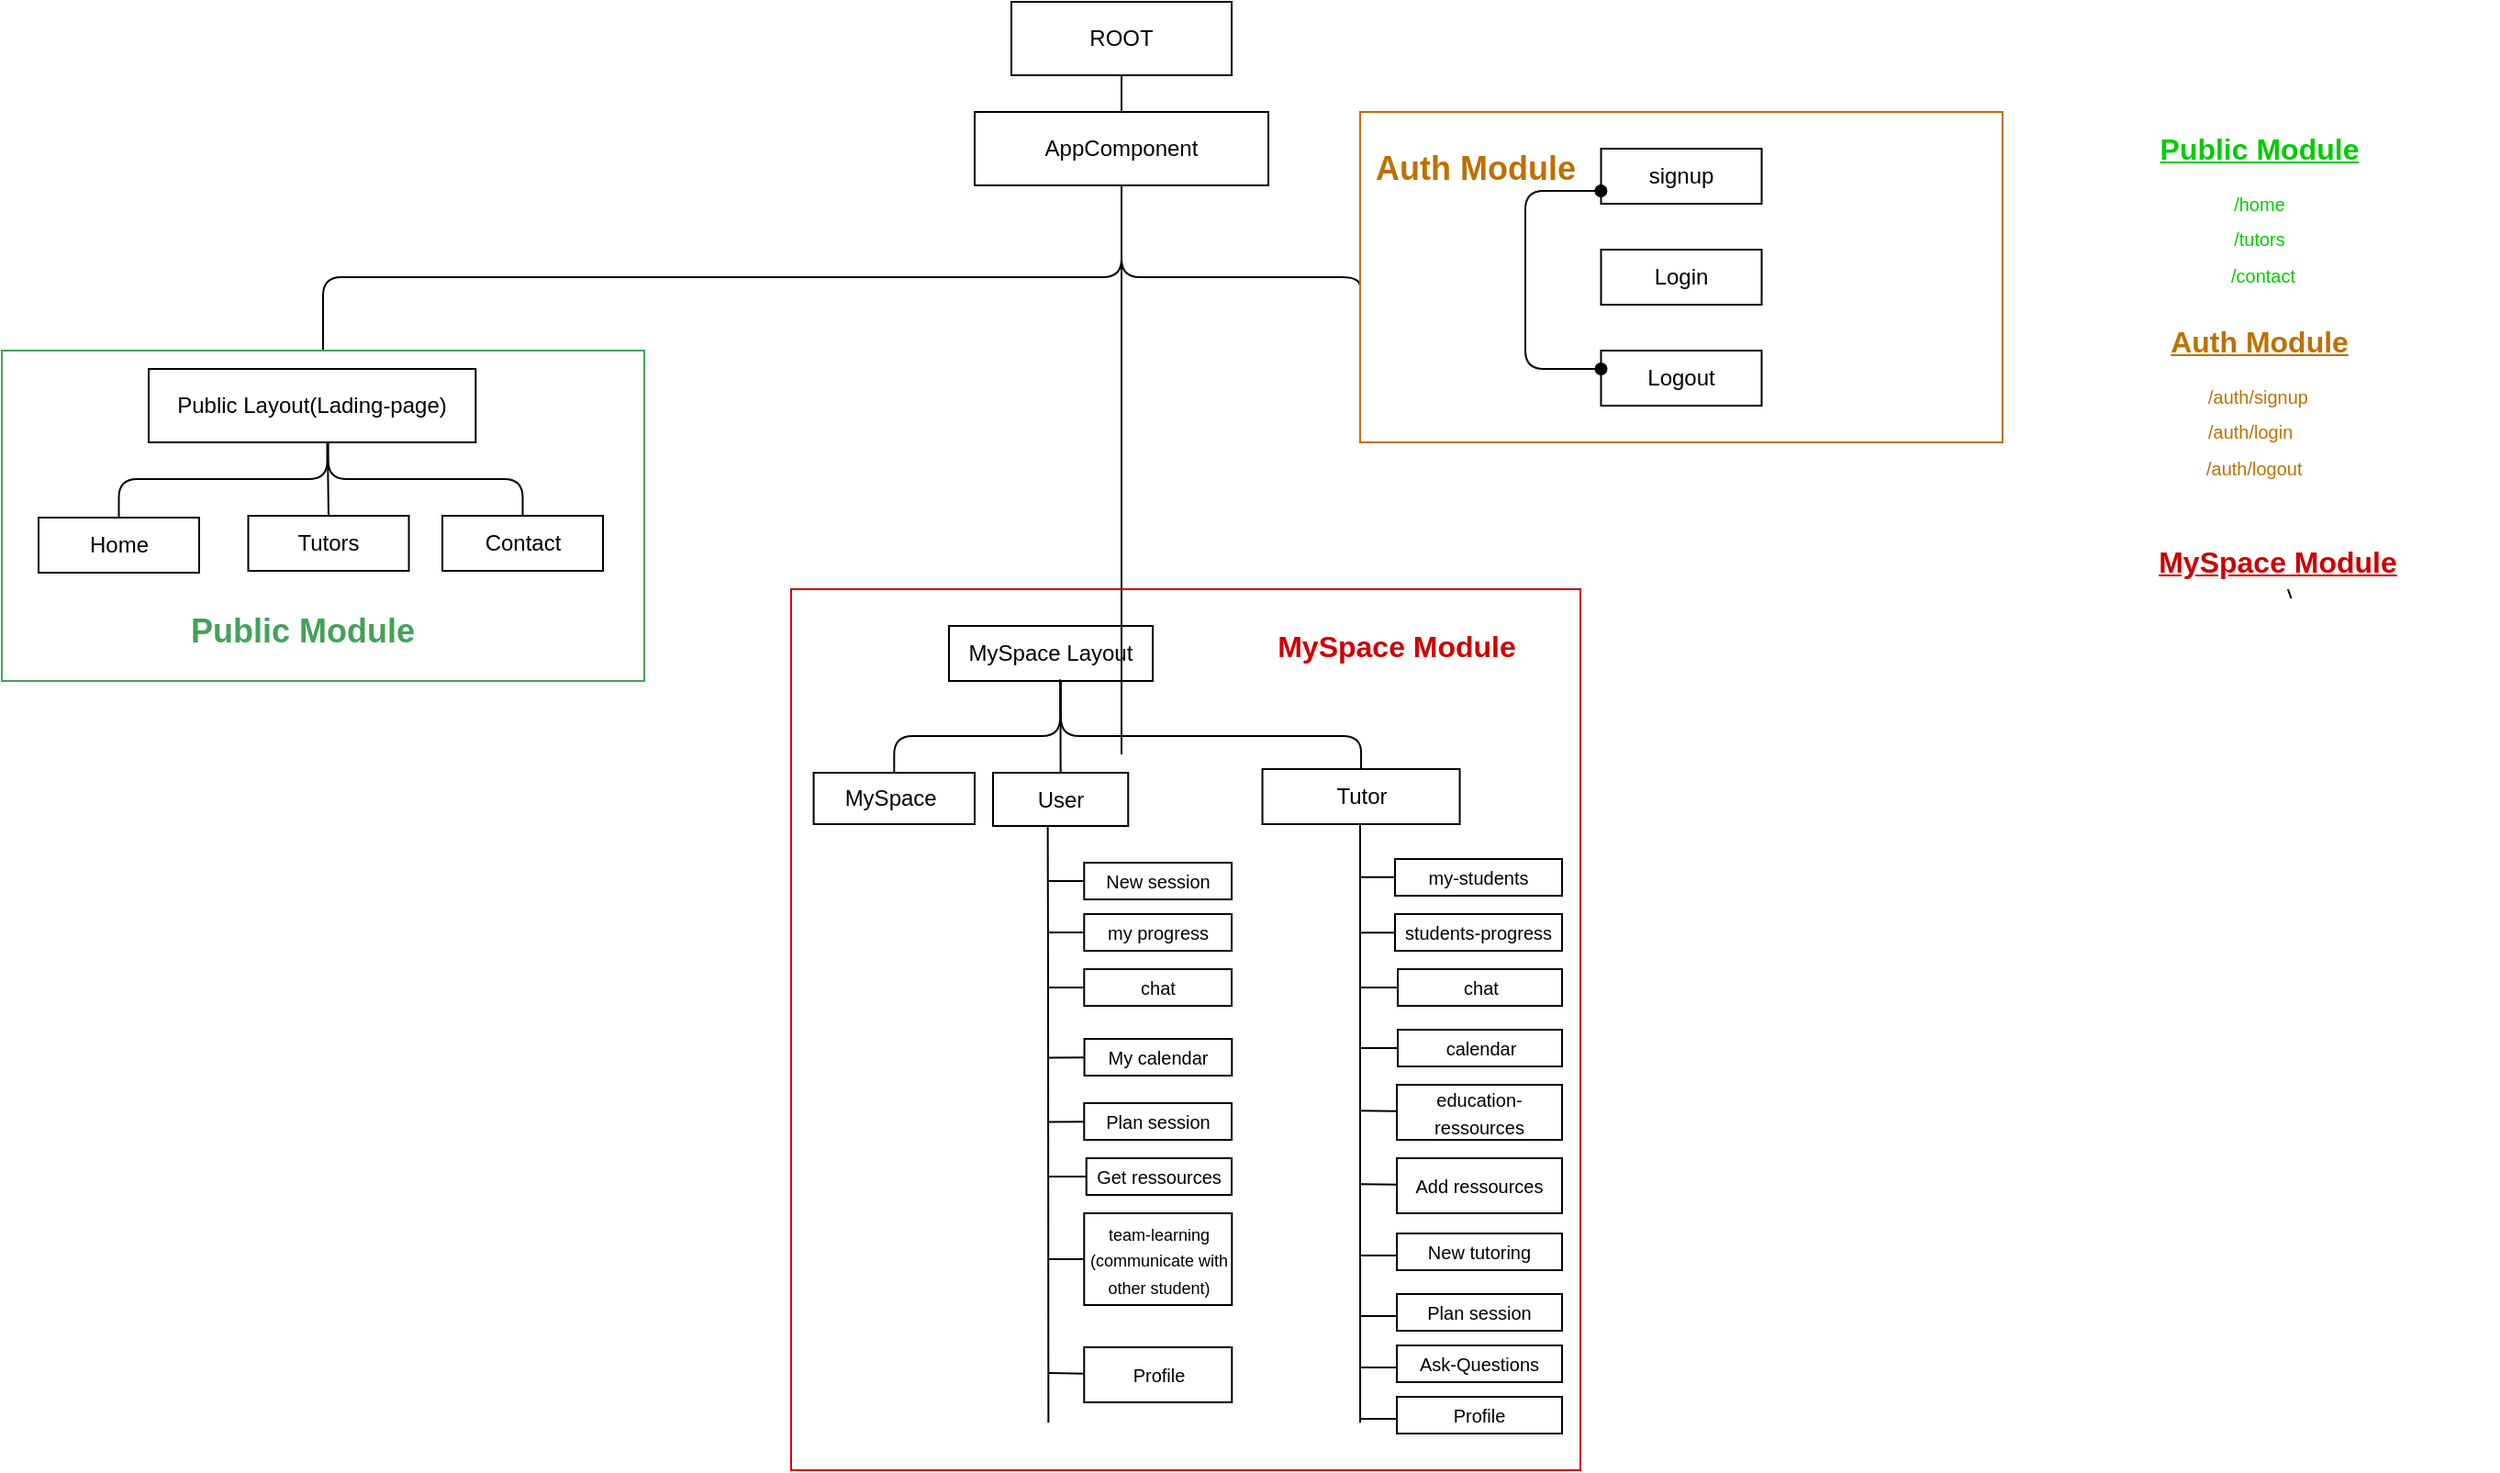 <mxfile>
    <diagram id="8NIkFlQ_yWduVD87CZPu" name="Page-1">
        <mxGraphModel dx="892" dy="612" grid="1" gridSize="10" guides="1" tooltips="1" connect="1" arrows="1" fold="1" page="0" pageScale="1" pageWidth="850" pageHeight="1100" math="0" shadow="0">
            <root>
                <mxCell id="0"/>
                <mxCell id="1" parent="0"/>
                <mxCell id="107" style="html=1;entryX=0.5;entryY=0;entryDx=0;entryDy=0;fontSize=18;fontColor=#00CC00;startArrow=none;startFill=0;endArrow=none;endFill=0;elbow=vertical;" edge="1" parent="1" source="56" target="57">
                    <mxGeometry relative="1" as="geometry"/>
                </mxCell>
                <mxCell id="56" value="ROOT" style="rounded=0;whiteSpace=wrap;html=1;fillColor=none;" vertex="1" parent="1">
                    <mxGeometry x="620" y="110" width="120" height="40" as="geometry"/>
                </mxCell>
                <mxCell id="58" style="edgeStyle=elbowEdgeStyle;elbow=vertical;html=1;endArrow=none;endFill=0;entryX=0;entryY=0.559;entryDx=0;entryDy=0;entryPerimeter=0;" edge="1" parent="1" source="57" target="89">
                    <mxGeometry relative="1" as="geometry">
                        <mxPoint x="1020" y="240" as="targetPoint"/>
                        <Array as="points">
                            <mxPoint x="680" y="260"/>
                            <mxPoint x="870" y="240"/>
                            <mxPoint x="600" y="240"/>
                        </Array>
                    </mxGeometry>
                </mxCell>
                <mxCell id="59" style="edgeStyle=elbowEdgeStyle;elbow=vertical;html=1;endArrow=none;endFill=0;exitX=0.5;exitY=1;exitDx=0;exitDy=0;" edge="1" parent="1" source="57" target="60">
                    <mxGeometry relative="1" as="geometry">
                        <mxPoint x="400" y="270" as="targetPoint"/>
                        <Array as="points">
                            <mxPoint x="460" y="260"/>
                            <mxPoint x="590" y="240"/>
                            <mxPoint x="600" y="240"/>
                            <mxPoint x="670" y="240"/>
                            <mxPoint x="620" y="230"/>
                        </Array>
                    </mxGeometry>
                </mxCell>
                <mxCell id="108" style="edgeStyle=none;html=1;fontSize=18;fontColor=#00CC00;startArrow=none;startFill=0;endArrow=none;endFill=0;elbow=vertical;" edge="1" parent="1" source="57">
                    <mxGeometry relative="1" as="geometry">
                        <mxPoint x="680" y="520" as="targetPoint"/>
                    </mxGeometry>
                </mxCell>
                <mxCell id="57" value="AppComponent" style="rounded=0;whiteSpace=wrap;html=1;fillColor=none;" vertex="1" parent="1">
                    <mxGeometry x="600" y="170" width="160" height="40" as="geometry"/>
                </mxCell>
                <mxCell id="60" value="&lt;b&gt;&lt;font color=&quot;#43a15a&quot; style=&quot;font-size: 18px;&quot;&gt;Public Module&lt;/font&gt;&lt;/b&gt;" style="rounded=0;whiteSpace=wrap;html=1;fillColor=none;container=1;movableLabel=1;strokeColor=#43a15a;" vertex="1" parent="1">
                    <mxGeometry x="70" y="300" width="350" height="180" as="geometry">
                        <mxPoint x="-11" y="63" as="offset"/>
                    </mxGeometry>
                </mxCell>
                <mxCell id="68" style="edgeStyle=elbowEdgeStyle;elbow=vertical;html=1;entryX=0.5;entryY=0;entryDx=0;entryDy=0;endArrow=none;endFill=0;exitX=0.546;exitY=1.019;exitDx=0;exitDy=0;exitPerimeter=0;" edge="1" parent="60" source="61" target="73">
                    <mxGeometry relative="1" as="geometry">
                        <mxPoint x="136.085" y="55.384" as="sourcePoint"/>
                        <mxPoint x="28.374" y="129.726" as="targetPoint"/>
                        <Array as="points">
                            <mxPoint x="140" y="70"/>
                        </Array>
                    </mxGeometry>
                </mxCell>
                <mxCell id="71" style="edgeStyle=elbowEdgeStyle;elbow=vertical;html=1;endArrow=none;endFill=0;entryX=0.5;entryY=0;entryDx=0;entryDy=0;exitX=0.549;exitY=0.989;exitDx=0;exitDy=0;exitPerimeter=0;" edge="1" parent="60" source="61" target="82">
                    <mxGeometry relative="1" as="geometry">
                        <mxPoint x="168" y="52.941" as="sourcePoint"/>
                        <Array as="points">
                            <mxPoint x="200" y="70"/>
                            <mxPoint x="245.946" y="83.077"/>
                            <mxPoint x="141.892" y="69.231"/>
                            <mxPoint x="170.27" y="96.923"/>
                            <mxPoint x="225.556" y="84"/>
                            <mxPoint x="241.111" y="72"/>
                        </Array>
                    </mxGeometry>
                </mxCell>
                <mxCell id="72" style="elbow=vertical;html=1;entryX=0.5;entryY=0;entryDx=0;entryDy=0;endArrow=none;endFill=0;exitX=0.547;exitY=1.017;exitDx=0;exitDy=0;exitPerimeter=0;" edge="1" parent="60" source="61" target="81">
                    <mxGeometry relative="1" as="geometry">
                        <mxPoint x="160.811" y="69.231" as="sourcePoint"/>
                    </mxGeometry>
                </mxCell>
                <mxCell id="61" value="Public Layout(Lading-page)" style="rounded=0;whiteSpace=wrap;html=1;fillColor=none;" vertex="1" parent="60">
                    <mxGeometry x="80" y="10" width="178.15" height="40" as="geometry"/>
                </mxCell>
                <mxCell id="73" value="Home" style="rounded=0;whiteSpace=wrap;html=1;fillColor=none;" vertex="1" parent="60">
                    <mxGeometry x="19.998" y="91.002" width="87.5" height="30.0" as="geometry"/>
                </mxCell>
                <mxCell id="81" value="Tutors" style="rounded=0;whiteSpace=wrap;html=1;fillColor=none;" vertex="1" parent="60">
                    <mxGeometry x="134.255" y="90.002" width="87.5" height="30.0" as="geometry"/>
                </mxCell>
                <mxCell id="82" value="Contact" style="rounded=0;whiteSpace=wrap;html=1;fillColor=none;" vertex="1" parent="60">
                    <mxGeometry x="240.001" y="90.002" width="87.5" height="30.0" as="geometry"/>
                </mxCell>
                <mxCell id="89" value="&lt;b&gt;&lt;font color=&quot;#bd7000&quot; style=&quot;font-size: 18px;&quot;&gt;Auth Module&lt;/font&gt;&lt;/b&gt;" style="rounded=0;whiteSpace=wrap;html=1;fillColor=none;container=1;movableLabel=1;fontColor=#000000;strokeColor=#BD7000;" vertex="1" parent="1">
                    <mxGeometry x="810" y="170" width="350" height="180" as="geometry">
                        <mxPoint x="-112" y="-59" as="offset"/>
                    </mxGeometry>
                </mxCell>
                <mxCell id="94" value="Login" style="rounded=0;whiteSpace=wrap;html=1;fillColor=none;" vertex="1" parent="89">
                    <mxGeometry x="131.248" y="75.002" width="87.5" height="30.0" as="geometry"/>
                </mxCell>
                <mxCell id="95" value="Logout" style="rounded=0;whiteSpace=wrap;html=1;fillColor=none;" vertex="1" parent="89">
                    <mxGeometry x="131.245" y="130.002" width="87.5" height="30.0" as="geometry"/>
                </mxCell>
                <mxCell id="100" style="edgeStyle=orthogonalEdgeStyle;html=1;entryX=0;entryY=0.75;entryDx=0;entryDy=0;fontSize=18;fontColor=#00CC00;startArrow=oval;startFill=1;endArrow=oval;endFill=1;elbow=vertical;" edge="1" parent="89" source="95" target="103">
                    <mxGeometry relative="1" as="geometry">
                        <Array as="points">
                            <mxPoint x="90" y="140"/>
                            <mxPoint x="90" y="43"/>
                            <mxPoint x="131" y="43"/>
                        </Array>
                    </mxGeometry>
                </mxCell>
                <mxCell id="103" value="signup" style="rounded=0;whiteSpace=wrap;html=1;fillColor=none;" vertex="1" parent="89">
                    <mxGeometry x="131.248" y="20.002" width="87.5" height="30.0" as="geometry"/>
                </mxCell>
                <mxCell id="237" value="&lt;b&gt;&lt;font color=&quot;#cc0000&quot; style=&quot;font-size: 16px;&quot;&gt;MySpace Module&lt;/font&gt;&lt;/b&gt;" style="rounded=0;whiteSpace=wrap;html=1;fillColor=none;container=1;movableLabel=1;strokeColor=#CC0000;recursiveResize=0;" vertex="1" parent="1">
                    <mxGeometry x="500" y="430" width="430" height="480" as="geometry">
                        <mxPoint x="115" y="-209" as="offset"/>
                    </mxGeometry>
                </mxCell>
                <mxCell id="238" style="edgeStyle=elbowEdgeStyle;elbow=vertical;html=1;entryX=0.5;entryY=0;entryDx=0;entryDy=0;endArrow=none;endFill=0;exitX=0.546;exitY=0.969;exitDx=0;exitDy=0;exitPerimeter=0;" edge="1" parent="237" source="241" target="242">
                    <mxGeometry relative="1" as="geometry">
                        <mxPoint x="167.191" y="110.768" as="sourcePoint"/>
                        <mxPoint x="34.86" y="259.453" as="targetPoint"/>
                        <Array as="points">
                            <mxPoint x="150" y="80"/>
                            <mxPoint x="147.429" y="80"/>
                            <mxPoint x="172" y="140"/>
                        </Array>
                    </mxGeometry>
                </mxCell>
                <mxCell id="239" style="edgeStyle=elbowEdgeStyle;elbow=vertical;html=1;endArrow=none;endFill=0;entryX=0.5;entryY=0;entryDx=0;entryDy=0;exitX=0.549;exitY=0.989;exitDx=0;exitDy=0;exitPerimeter=0;" edge="1" parent="237" source="241" target="244">
                    <mxGeometry relative="1" as="geometry">
                        <mxPoint x="206.4" y="105.882" as="sourcePoint"/>
                        <Array as="points">
                            <mxPoint x="258" y="80"/>
                            <mxPoint x="245.714" y="140"/>
                            <mxPoint x="302.162" y="166.154"/>
                            <mxPoint x="174.324" y="138.462"/>
                            <mxPoint x="209.189" y="193.846"/>
                            <mxPoint x="277.111" y="168"/>
                            <mxPoint x="296.222" y="144"/>
                        </Array>
                    </mxGeometry>
                </mxCell>
                <mxCell id="240" style="elbow=vertical;html=1;entryX=0.5;entryY=0;entryDx=0;entryDy=0;endArrow=none;endFill=0;exitX=0.547;exitY=1.017;exitDx=0;exitDy=0;exitPerimeter=0;" edge="1" parent="237" source="241" target="243">
                    <mxGeometry relative="1" as="geometry">
                        <mxPoint x="197.568" y="138.462" as="sourcePoint"/>
                    </mxGeometry>
                </mxCell>
                <mxCell id="241" value="MySpace Layout" style="rounded=0;whiteSpace=wrap;html=1;fillColor=none;" vertex="1" parent="237">
                    <mxGeometry x="86" y="20" width="111.02" height="30" as="geometry"/>
                </mxCell>
                <mxCell id="242" value="MySpace&amp;nbsp;" style="rounded=0;whiteSpace=wrap;html=1;fillColor=none;" vertex="1" parent="237">
                    <mxGeometry x="12.29" y="100" width="87.71" height="28" as="geometry"/>
                </mxCell>
                <mxCell id="243" value="User" style="rounded=0;whiteSpace=wrap;html=1;fillColor=none;" vertex="1" parent="237">
                    <mxGeometry x="110" y="100" width="73.63" height="29" as="geometry"/>
                </mxCell>
                <mxCell id="244" value="Tutor" style="rounded=0;whiteSpace=wrap;html=1;fillColor=none;" vertex="1" parent="237">
                    <mxGeometry x="256.773" y="98" width="107.5" height="30" as="geometry"/>
                </mxCell>
                <mxCell id="245" value="&lt;font style=&quot;font-size: 10px;&quot;&gt;New session&lt;/font&gt;" style="rounded=0;whiteSpace=wrap;html=1;fillColor=none;" vertex="1" parent="237">
                    <mxGeometry x="159.64" y="149" width="80.36" height="20" as="geometry"/>
                </mxCell>
                <mxCell id="246" value="&lt;font style=&quot;font-size: 10px;&quot;&gt;my progress&lt;/font&gt;" style="rounded=0;whiteSpace=wrap;html=1;fillColor=none;" vertex="1" parent="237">
                    <mxGeometry x="159.64" y="177" width="80.36" height="20" as="geometry"/>
                </mxCell>
                <mxCell id="307" style="edgeStyle=none;html=1;entryX=0.326;entryY=0.452;entryDx=0;entryDy=0;entryPerimeter=0;fontSize=10;fontColor=#FFFFFF;startArrow=none;startFill=0;endArrow=none;endFill=0;" edge="1" parent="237" source="247" target="237">
                    <mxGeometry relative="1" as="geometry"/>
                </mxCell>
                <mxCell id="247" value="&lt;font style=&quot;font-size: 10px;&quot;&gt;chat&lt;/font&gt;" style="rounded=0;whiteSpace=wrap;html=1;fillColor=none;" vertex="1" parent="237">
                    <mxGeometry x="159.65" y="207" width="80.35" height="20" as="geometry"/>
                </mxCell>
                <mxCell id="308" style="edgeStyle=none;html=1;entryX=0.326;entryY=0.515;entryDx=0;entryDy=0;entryPerimeter=0;fontSize=10;fontColor=#FFFFFF;startArrow=none;startFill=0;endArrow=none;endFill=0;" edge="1" parent="237" source="248">
                    <mxGeometry relative="1" as="geometry">
                        <mxPoint x="140.18" y="290.2" as="targetPoint"/>
                    </mxGeometry>
                </mxCell>
                <mxCell id="248" value="&lt;font style=&quot;font-size: 10px;&quot;&gt;Plan session&lt;/font&gt;" style="rounded=0;whiteSpace=wrap;html=1;fillColor=none;" vertex="1" parent="237">
                    <mxGeometry x="159.64" y="280" width="80.36" height="20" as="geometry"/>
                </mxCell>
                <mxCell id="249" value="&lt;font style=&quot;font-size: 10px;&quot;&gt;Get ressources&lt;/font&gt;" style="rounded=0;whiteSpace=wrap;html=1;fillColor=none;" vertex="1" parent="237">
                    <mxGeometry x="160.87" y="310" width="79.13" height="20" as="geometry"/>
                </mxCell>
                <mxCell id="250" style="edgeStyle=none;html=1;fontSize=9;fontColor=#CC0000;startArrow=none;startFill=0;endArrow=none;endFill=0;exitX=0.405;exitY=0.995;exitDx=0;exitDy=0;exitPerimeter=0;entryX=0.326;entryY=0.946;entryDx=0;entryDy=0;entryPerimeter=0;" edge="1" parent="237" source="243" target="237">
                    <mxGeometry relative="1" as="geometry">
                        <mxPoint x="147" y="346" as="targetPoint"/>
                        <mxPoint x="147" y="130" as="sourcePoint"/>
                        <Array as="points">
                            <mxPoint x="140" y="210"/>
                        </Array>
                    </mxGeometry>
                </mxCell>
                <mxCell id="251" value="&lt;font style=&quot;font-size: 9px;&quot;&gt;team-learning&lt;br&gt;(communicate with other student)&lt;/font&gt;" style="rounded=0;whiteSpace=wrap;html=1;fillColor=none;align=center;" vertex="1" parent="237">
                    <mxGeometry x="159.64" y="340" width="80.5" height="50" as="geometry"/>
                </mxCell>
                <mxCell id="252" style="edgeStyle=none;html=1;fontSize=9;fontColor=#CC0000;startArrow=none;startFill=0;endArrow=none;endFill=0;exitX=0.495;exitY=0.99;exitDx=0;exitDy=0;exitPerimeter=0;entryX=0.721;entryY=0.946;entryDx=0;entryDy=0;entryPerimeter=0;" edge="1" parent="237" source="244" target="237">
                    <mxGeometry relative="1" as="geometry">
                        <mxPoint x="287.574" y="128" as="sourcePoint"/>
                        <mxPoint x="310" y="310" as="targetPoint"/>
                    </mxGeometry>
                </mxCell>
                <mxCell id="253" value="&lt;font style=&quot;font-size: 10px;&quot;&gt;New tutoring&lt;/font&gt;" style="rounded=0;whiteSpace=wrap;html=1;fillColor=none;" vertex="1" parent="237">
                    <mxGeometry x="330" y="351" width="90" height="20" as="geometry"/>
                </mxCell>
                <mxCell id="254" style="edgeStyle=none;html=1;fontSize=9;fontColor=#CC0000;startArrow=none;startFill=0;endArrow=none;endFill=0;entryX=0.721;entryY=0.838;entryDx=0;entryDy=0;entryPerimeter=0;exitX=-0.001;exitY=0.603;exitDx=0;exitDy=0;exitPerimeter=0;" edge="1" parent="237" source="253">
                    <mxGeometry relative="1" as="geometry">
                        <mxPoint x="310.03" y="363.06" as="targetPoint"/>
                    </mxGeometry>
                </mxCell>
                <mxCell id="255" value="&lt;font style=&quot;font-size: 10px;&quot;&gt;education-ressources&lt;/font&gt;" style="rounded=0;whiteSpace=wrap;html=1;fillColor=none;" vertex="1" parent="237">
                    <mxGeometry x="330" y="270" width="90" height="30" as="geometry"/>
                </mxCell>
                <mxCell id="256" style="edgeStyle=none;html=1;entryX=0.721;entryY=0.73;entryDx=0;entryDy=0;entryPerimeter=0;fontSize=9;fontColor=#CC0000;startArrow=none;startFill=0;endArrow=none;endFill=0;" edge="1" parent="237">
                    <mxGeometry relative="1" as="geometry">
                        <mxPoint x="330" y="284.398" as="sourcePoint"/>
                        <mxPoint x="310.03" y="284.1" as="targetPoint"/>
                    </mxGeometry>
                </mxCell>
                <mxCell id="257" value="&lt;font style=&quot;font-size: 10px;&quot;&gt;Plan session&lt;/font&gt;" style="rounded=0;whiteSpace=wrap;html=1;fillColor=none;" vertex="1" parent="237">
                    <mxGeometry x="330" y="384" width="90" height="20" as="geometry"/>
                </mxCell>
                <mxCell id="258" style="edgeStyle=none;html=1;fontSize=9;fontColor=#CC0000;startArrow=none;startFill=0;endArrow=none;endFill=0;entryX=0.721;entryY=0.838;entryDx=0;entryDy=0;entryPerimeter=0;exitX=-0.001;exitY=0.603;exitDx=0;exitDy=0;exitPerimeter=0;" edge="1" parent="237" source="257">
                    <mxGeometry relative="1" as="geometry">
                        <mxPoint x="310.03" y="396.06" as="targetPoint"/>
                    </mxGeometry>
                </mxCell>
                <mxCell id="259" value="&lt;font style=&quot;font-size: 10px;&quot;&gt;Ask-Questions&lt;/font&gt;" style="rounded=0;whiteSpace=wrap;html=1;fillColor=none;" vertex="1" parent="237">
                    <mxGeometry x="330" y="412" width="90" height="20" as="geometry"/>
                </mxCell>
                <mxCell id="260" style="edgeStyle=none;html=1;fontSize=9;fontColor=#CC0000;startArrow=none;startFill=0;endArrow=none;endFill=0;entryX=0.721;entryY=0.838;entryDx=0;entryDy=0;entryPerimeter=0;exitX=-0.001;exitY=0.603;exitDx=0;exitDy=0;exitPerimeter=0;" edge="1" parent="237" source="259">
                    <mxGeometry relative="1" as="geometry">
                        <mxPoint x="310.03" y="424.06" as="targetPoint"/>
                    </mxGeometry>
                </mxCell>
                <mxCell id="261" value="&lt;font style=&quot;font-size: 10px;&quot;&gt;Add ressources&lt;/font&gt;" style="rounded=0;whiteSpace=wrap;html=1;fillColor=none;" vertex="1" parent="237">
                    <mxGeometry x="330" y="310" width="90" height="30" as="geometry"/>
                </mxCell>
                <mxCell id="262" style="edgeStyle=none;html=1;entryX=0.721;entryY=0.73;entryDx=0;entryDy=0;entryPerimeter=0;fontSize=9;fontColor=#CC0000;startArrow=none;startFill=0;endArrow=none;endFill=0;" edge="1" parent="237">
                    <mxGeometry relative="1" as="geometry">
                        <mxPoint x="330" y="324.398" as="sourcePoint"/>
                        <mxPoint x="310.03" y="324.1" as="targetPoint"/>
                    </mxGeometry>
                </mxCell>
                <mxCell id="263" value="&lt;font size=&quot;1&quot;&gt;Profile&lt;/font&gt;" style="rounded=0;whiteSpace=wrap;html=1;fillColor=none;align=center;" vertex="1" parent="237">
                    <mxGeometry x="159.64" y="413" width="80.5" height="30" as="geometry"/>
                </mxCell>
                <mxCell id="264" style="edgeStyle=none;html=1;fontSize=9;fontColor=#CC0000;startArrow=none;startFill=0;endArrow=none;endFill=0;" edge="1" parent="237" source="263">
                    <mxGeometry relative="1" as="geometry">
                        <mxPoint x="140" y="427" as="targetPoint"/>
                    </mxGeometry>
                </mxCell>
                <mxCell id="265" value="&lt;font style=&quot;font-size: 10px;&quot;&gt;Profile&lt;/font&gt;" style="rounded=0;whiteSpace=wrap;html=1;fillColor=none;" vertex="1" parent="237">
                    <mxGeometry x="330" y="440" width="90" height="20" as="geometry"/>
                </mxCell>
                <mxCell id="266" style="edgeStyle=none;html=1;fontSize=9;fontColor=#CC0000;startArrow=none;startFill=0;endArrow=none;endFill=0;entryX=0.721;entryY=0.838;entryDx=0;entryDy=0;entryPerimeter=0;exitX=-0.001;exitY=0.603;exitDx=0;exitDy=0;exitPerimeter=0;" edge="1" parent="237" source="265">
                    <mxGeometry relative="1" as="geometry">
                        <mxPoint x="310.03" y="452.06" as="targetPoint"/>
                    </mxGeometry>
                </mxCell>
                <mxCell id="267" style="edgeStyle=none;html=1;entryX=0.721;entryY=0.486;entryDx=0;entryDy=0;entryPerimeter=0;fontSize=9;fontColor=#CC0000;startArrow=none;startFill=0;endArrow=none;endFill=0;" edge="1" parent="237" source="268">
                    <mxGeometry relative="1" as="geometry">
                        <mxPoint x="310.03" y="156.82" as="targetPoint"/>
                    </mxGeometry>
                </mxCell>
                <mxCell id="268" value="&lt;font style=&quot;font-size: 10px;&quot;&gt;my-students&lt;/font&gt;" style="rounded=0;whiteSpace=wrap;html=1;fillColor=none;" vertex="1" parent="237">
                    <mxGeometry x="329" y="147" width="91" height="20" as="geometry"/>
                </mxCell>
                <mxCell id="269" style="edgeStyle=none;html=1;entryX=0.721;entryY=0.568;entryDx=0;entryDy=0;entryPerimeter=0;fontSize=9;fontColor=#CC0000;startArrow=none;startFill=0;endArrow=none;endFill=0;" edge="1" parent="237" source="270">
                    <mxGeometry relative="1" as="geometry">
                        <mxPoint x="310.03" y="187.16" as="targetPoint"/>
                    </mxGeometry>
                </mxCell>
                <mxCell id="270" value="&lt;span style=&quot;font-size: 10px;&quot;&gt;students-progress&lt;/span&gt;" style="rounded=0;whiteSpace=wrap;html=1;fillColor=none;" vertex="1" parent="237">
                    <mxGeometry x="329" y="177" width="91" height="20" as="geometry"/>
                </mxCell>
                <mxCell id="271" style="edgeStyle=none;html=1;exitX=0;exitY=0.5;exitDx=0;exitDy=0;fontSize=9;fontColor=#CC0000;startArrow=none;startFill=0;endArrow=none;endFill=0;" edge="1" parent="237" source="272">
                    <mxGeometry relative="1" as="geometry">
                        <mxPoint x="310" y="217" as="targetPoint"/>
                    </mxGeometry>
                </mxCell>
                <mxCell id="272" value="&lt;font style=&quot;font-size: 10px;&quot;&gt;chat&lt;/font&gt;" style="rounded=0;whiteSpace=wrap;html=1;fillColor=none;" vertex="1" parent="237">
                    <mxGeometry x="330.5" y="207" width="89.5" height="20" as="geometry"/>
                </mxCell>
                <mxCell id="311" value="&lt;font style=&quot;font-size: 10px;&quot;&gt;My calendar&lt;/font&gt;" style="rounded=0;whiteSpace=wrap;html=1;fillColor=none;" vertex="1" parent="237">
                    <mxGeometry x="159.78" y="245" width="80.36" height="20" as="geometry"/>
                </mxCell>
                <mxCell id="312" style="edgeStyle=none;html=1;entryX=0.326;entryY=0.515;entryDx=0;entryDy=0;entryPerimeter=0;fontSize=10;fontColor=#FFFFFF;startArrow=none;startFill=0;endArrow=none;endFill=0;" edge="1" source="311" parent="237">
                    <mxGeometry relative="1" as="geometry">
                        <mxPoint x="140.32" y="255.2" as="targetPoint"/>
                    </mxGeometry>
                </mxCell>
                <mxCell id="313" value="&lt;font style=&quot;font-size: 10px;&quot;&gt;calendar&lt;/font&gt;" style="rounded=0;whiteSpace=wrap;html=1;fillColor=none;" vertex="1" parent="237">
                    <mxGeometry x="330.5" y="240" width="89.5" height="20" as="geometry"/>
                </mxCell>
                <mxCell id="314" style="edgeStyle=none;html=1;exitX=0;exitY=0.5;exitDx=0;exitDy=0;fontSize=9;fontColor=#CC0000;startArrow=none;startFill=0;endArrow=none;endFill=0;" edge="1" source="313" parent="237">
                    <mxGeometry relative="1" as="geometry">
                        <mxPoint x="310.0" y="250" as="targetPoint"/>
                    </mxGeometry>
                </mxCell>
                <mxCell id="273" value="&lt;font style=&quot;font-size: 16px;&quot; color=&quot;#00cc00&quot;&gt;&lt;u&gt;&lt;b&gt;Public Module&lt;/b&gt;&lt;/u&gt;&lt;/font&gt;" style="text;strokeColor=none;align=center;fillColor=none;html=1;verticalAlign=middle;whiteSpace=wrap;rounded=0;fontSize=9;fontColor=#CC0000;" vertex="1" parent="1">
                    <mxGeometry x="1240" y="175" width="120" height="30" as="geometry"/>
                </mxCell>
                <mxCell id="274" value="&lt;font style=&quot;font-size: 10px;&quot;&gt;/home&lt;/font&gt;" style="text;strokeColor=none;align=center;fillColor=none;html=1;verticalAlign=middle;whiteSpace=wrap;rounded=0;fontSize=16;fontColor=#00CC00;" vertex="1" parent="1">
                    <mxGeometry x="1270" y="210" width="60" height="15" as="geometry"/>
                </mxCell>
                <mxCell id="276" value="&lt;font style=&quot;font-size: 10px;&quot;&gt;/tutors&lt;/font&gt;" style="text;strokeColor=none;align=center;fillColor=none;html=1;verticalAlign=middle;whiteSpace=wrap;rounded=0;fontSize=16;fontColor=#00CC00;" vertex="1" parent="1">
                    <mxGeometry x="1270" y="229" width="60" height="15" as="geometry"/>
                </mxCell>
                <mxCell id="277" value="&lt;font style=&quot;font-size: 10px;&quot;&gt;/contact&lt;/font&gt;" style="text;strokeColor=none;align=center;fillColor=none;html=1;verticalAlign=middle;whiteSpace=wrap;rounded=0;fontSize=16;fontColor=#00CC00;" vertex="1" parent="1">
                    <mxGeometry x="1272" y="248" width="60" height="18" as="geometry"/>
                </mxCell>
                <mxCell id="280" value="&lt;font style=&quot;font-size: 16px;&quot;&gt;&lt;u&gt;&lt;b&gt;Auth Module&lt;/b&gt;&lt;/u&gt;&lt;/font&gt;" style="text;strokeColor=none;align=center;fillColor=none;html=1;verticalAlign=middle;whiteSpace=wrap;rounded=0;fontSize=9;fontColor=#BD7000;" vertex="1" parent="1">
                    <mxGeometry x="1240" y="280" width="120" height="30" as="geometry"/>
                </mxCell>
                <mxCell id="281" value="&lt;font style=&quot;font-size: 10px;&quot;&gt;/auth/signup&lt;/font&gt;" style="text;strokeColor=none;align=left;fillColor=none;html=1;verticalAlign=middle;whiteSpace=wrap;rounded=0;fontSize=16;fontColor=#BD7000;" vertex="1" parent="1">
                    <mxGeometry x="1270" y="315" width="60" height="15" as="geometry"/>
                </mxCell>
                <mxCell id="282" value="&lt;font style=&quot;font-size: 10px;&quot;&gt;/auth/login&lt;/font&gt;" style="text;strokeColor=none;align=left;fillColor=none;html=1;verticalAlign=middle;whiteSpace=wrap;rounded=0;fontSize=16;fontColor=#BD7000;" vertex="1" parent="1">
                    <mxGeometry x="1270" y="334" width="60" height="16" as="geometry"/>
                </mxCell>
                <mxCell id="283" value="&lt;font style=&quot;font-size: 10px;&quot;&gt;/auth/logout&lt;/font&gt;" style="text;strokeColor=none;align=left;fillColor=none;html=1;verticalAlign=middle;whiteSpace=wrap;rounded=0;fontSize=16;fontColor=#BD7000;" vertex="1" parent="1">
                    <mxGeometry x="1269" y="353" width="60" height="18" as="geometry"/>
                </mxCell>
                <mxCell id="284" value="&lt;font style=&quot;font-size: 16px;&quot;&gt;&lt;u&gt;&lt;b&gt;MySpace Module&lt;/b&gt;&lt;/u&gt;&lt;/font&gt;" style="text;strokeColor=none;align=center;fillColor=none;html=1;verticalAlign=middle;whiteSpace=wrap;rounded=0;fontSize=9;fontColor=#CC0000;" vertex="1" parent="1">
                    <mxGeometry x="1240" y="400" width="140" height="30" as="geometry"/>
                </mxCell>
                <mxCell id="288" value="" style="edgeStyle=none;html=1;fontSize=10;fontColor=#CC0000;startArrow=none;startFill=0;endArrow=none;endFill=0;" edge="1" parent="1" source="285" target="284">
                    <mxGeometry relative="1" as="geometry"/>
                </mxCell>
                <mxCell id="285" value="&lt;font style=&quot;font-size: 10px;&quot;&gt;/myspace/dashboard&lt;/font&gt;" style="text;strokeColor=none;align=left;fillColor=none;html=1;verticalAlign=middle;whiteSpace=wrap;rounded=0;fontSize=10;fontColor=#FFFFFF;" vertex="1" parent="1">
                    <mxGeometry x="1270" y="435" width="100" height="15" as="geometry"/>
                </mxCell>
                <mxCell id="286" value="&lt;font style=&quot;font-size: 10px;&quot;&gt;/mysapace/user&lt;/font&gt;" style="text;strokeColor=none;align=left;fillColor=none;html=1;verticalAlign=middle;whiteSpace=wrap;rounded=0;fontSize=10;fontColor=#FFFFFF;" vertex="1" parent="1">
                    <mxGeometry x="1270" y="454" width="80" height="16" as="geometry"/>
                </mxCell>
                <mxCell id="287" value="&lt;span style=&quot;font-size: 10px;&quot;&gt;/myspace/tutor&lt;/span&gt;" style="text;strokeColor=none;align=left;fillColor=none;html=1;verticalAlign=middle;whiteSpace=wrap;rounded=0;fontSize=16;fontColor=#FFFFFF;" vertex="1" parent="1">
                    <mxGeometry x="1271" y="610" width="60" height="18" as="geometry"/>
                </mxCell>
                <mxCell id="289" value="&lt;font style=&quot;font-size: 11px;&quot;&gt;/new-session&lt;/font&gt;" style="text;strokeColor=none;align=left;fillColor=none;html=1;verticalAlign=middle;whiteSpace=wrap;rounded=0;fontSize=11;fontColor=#FFFFFF;" vertex="1" parent="1">
                    <mxGeometry x="1340" y="480" width="70" height="10" as="geometry"/>
                </mxCell>
                <mxCell id="290" value="&lt;span style=&quot;font-size: 10px;&quot;&gt;/my-progress&lt;/span&gt;" style="text;strokeColor=none;align=left;fillColor=none;html=1;verticalAlign=middle;whiteSpace=wrap;rounded=0;fontSize=10;fontColor=#FFFFFF;" vertex="1" parent="1">
                    <mxGeometry x="1340" y="496" width="70" height="12" as="geometry"/>
                </mxCell>
                <mxCell id="291" value="&lt;span style=&quot;font-size: 10px;&quot;&gt;/chat&lt;/span&gt;" style="text;strokeColor=none;align=left;fillColor=none;html=1;verticalAlign=middle;whiteSpace=wrap;rounded=0;fontSize=10;fontColor=#FFFFFF;" vertex="1" parent="1">
                    <mxGeometry x="1340" y="513" width="70" height="10" as="geometry"/>
                </mxCell>
                <mxCell id="292" value="&lt;span style=&quot;font-size: 10px;&quot;&gt;/plan-session&lt;/span&gt;" style="text;strokeColor=none;align=left;fillColor=none;html=1;verticalAlign=middle;whiteSpace=wrap;rounded=0;fontSize=10;fontColor=#FFFFFF;" vertex="1" parent="1">
                    <mxGeometry x="1340" y="550" width="70" height="10" as="geometry"/>
                </mxCell>
                <mxCell id="293" value="&lt;span style=&quot;font-size: 10px;&quot;&gt;/ressources&lt;/span&gt;" style="text;strokeColor=none;align=left;fillColor=none;html=1;verticalAlign=middle;whiteSpace=wrap;rounded=0;fontSize=10;fontColor=#FFFFFF;" vertex="1" parent="1">
                    <mxGeometry x="1340" y="567" width="70" height="10" as="geometry"/>
                </mxCell>
                <mxCell id="294" value="&lt;span style=&quot;font-size: 10px;&quot;&gt;/team-learning&lt;/span&gt;" style="text;strokeColor=none;align=left;fillColor=none;html=1;verticalAlign=middle;whiteSpace=wrap;rounded=0;fontSize=10;fontColor=#FFFFFF;" vertex="1" parent="1">
                    <mxGeometry x="1340" y="585" width="70" height="10" as="geometry"/>
                </mxCell>
                <mxCell id="295" value="&lt;span style=&quot;font-size: 10px;&quot;&gt;/profile&lt;/span&gt;" style="text;strokeColor=none;align=left;fillColor=none;html=1;verticalAlign=middle;whiteSpace=wrap;rounded=0;fontSize=10;fontColor=#FFFFFF;" vertex="1" parent="1">
                    <mxGeometry x="1340" y="601" width="70" height="10" as="geometry"/>
                </mxCell>
                <mxCell id="296" value="&lt;font style=&quot;font-size: 11px;&quot;&gt;/students&lt;/font&gt;" style="text;strokeColor=none;align=left;fillColor=none;html=1;verticalAlign=middle;whiteSpace=wrap;rounded=0;fontSize=11;fontColor=#FFFFFF;" vertex="1" parent="1">
                    <mxGeometry x="1340" y="628" width="90" height="10" as="geometry"/>
                </mxCell>
                <mxCell id="297" value="&lt;span style=&quot;font-size: 10px;&quot;&gt;/chat&lt;/span&gt;" style="text;strokeColor=none;align=left;fillColor=none;html=1;verticalAlign=middle;whiteSpace=wrap;rounded=0;fontSize=10;fontColor=#FFFFFF;" vertex="1" parent="1">
                    <mxGeometry x="1340" y="660" width="70" height="12" as="geometry"/>
                </mxCell>
                <mxCell id="298" value="&lt;span style=&quot;font-size: 10px;&quot;&gt;/tutor-ressources&lt;/span&gt;" style="text;strokeColor=none;align=left;fillColor=none;html=1;verticalAlign=middle;whiteSpace=wrap;rounded=0;fontSize=10;fontColor=#FFFFFF;" vertex="1" parent="1">
                    <mxGeometry x="1340" y="700" width="80" height="10" as="geometry"/>
                </mxCell>
                <mxCell id="299" value="&lt;span style=&quot;font-size: 10px;&quot;&gt;/new-tutoring&lt;/span&gt;" style="text;strokeColor=none;align=left;fillColor=none;html=1;verticalAlign=middle;whiteSpace=wrap;rounded=0;fontSize=10;fontColor=#FFFFFF;" vertex="1" parent="1">
                    <mxGeometry x="1340" y="739" width="70" height="10" as="geometry"/>
                </mxCell>
                <mxCell id="300" value="&lt;span style=&quot;font-size: 10px;&quot;&gt;/plan-session&lt;/span&gt;" style="text;strokeColor=none;align=left;fillColor=none;html=1;verticalAlign=middle;whiteSpace=wrap;rounded=0;fontSize=10;fontColor=#FFFFFF;" vertex="1" parent="1">
                    <mxGeometry x="1340" y="756" width="70" height="10" as="geometry"/>
                </mxCell>
                <mxCell id="301" value="&lt;span style=&quot;font-size: 10px;&quot;&gt;/ask-question&lt;/span&gt;" style="text;strokeColor=none;align=left;fillColor=none;html=1;verticalAlign=middle;whiteSpace=wrap;rounded=0;fontSize=10;fontColor=#FFFFFF;" vertex="1" parent="1">
                    <mxGeometry x="1340" y="774" width="70" height="10" as="geometry"/>
                </mxCell>
                <mxCell id="302" value="&lt;span style=&quot;font-size: 10px;&quot;&gt;/profile&lt;/span&gt;" style="text;strokeColor=none;align=left;fillColor=none;html=1;verticalAlign=middle;whiteSpace=wrap;rounded=0;fontSize=10;fontColor=#FFFFFF;" vertex="1" parent="1">
                    <mxGeometry x="1340" y="790" width="70" height="10" as="geometry"/>
                </mxCell>
                <mxCell id="303" value="&lt;span style=&quot;font-size: 10px;&quot;&gt;/add-ressources&lt;/span&gt;" style="text;strokeColor=none;align=left;fillColor=none;html=1;verticalAlign=middle;whiteSpace=wrap;rounded=0;fontSize=10;fontColor=#FFFFFF;" vertex="1" parent="1">
                    <mxGeometry x="1340" y="719" width="80" height="10" as="geometry"/>
                </mxCell>
                <mxCell id="304" value="&lt;font style=&quot;font-size: 11px;&quot;&gt;/student-progress&lt;/font&gt;" style="text;strokeColor=none;align=left;fillColor=none;html=1;verticalAlign=middle;whiteSpace=wrap;rounded=0;fontSize=11;fontColor=#FFFFFF;" vertex="1" parent="1">
                    <mxGeometry x="1340" y="645" width="90" height="10" as="geometry"/>
                </mxCell>
                <mxCell id="305" style="edgeStyle=none;html=1;fontSize=10;fontColor=#FFFFFF;startArrow=none;startFill=0;endArrow=none;endFill=0;" edge="1" parent="1" source="245">
                    <mxGeometry relative="1" as="geometry">
                        <mxPoint x="640" y="589" as="targetPoint"/>
                    </mxGeometry>
                </mxCell>
                <mxCell id="306" style="edgeStyle=none;html=1;fontSize=10;fontColor=#FFFFFF;startArrow=none;startFill=0;endArrow=none;endFill=0;" edge="1" parent="1" source="246">
                    <mxGeometry relative="1" as="geometry">
                        <mxPoint x="640" y="617" as="targetPoint"/>
                    </mxGeometry>
                </mxCell>
                <mxCell id="309" style="edgeStyle=none;html=1;fontSize=10;fontColor=#FFFFFF;startArrow=none;startFill=0;endArrow=none;endFill=0;" edge="1" parent="1" source="249">
                    <mxGeometry relative="1" as="geometry">
                        <mxPoint x="640" y="750.0" as="targetPoint"/>
                    </mxGeometry>
                </mxCell>
                <mxCell id="310" style="edgeStyle=none;html=1;fontSize=10;fontColor=#FFFFFF;startArrow=none;startFill=0;endArrow=none;endFill=0;" edge="1" parent="1" source="251">
                    <mxGeometry relative="1" as="geometry">
                        <mxPoint x="640" y="795.0" as="targetPoint"/>
                    </mxGeometry>
                </mxCell>
                <mxCell id="315" value="&lt;span style=&quot;font-size: 10px;&quot;&gt;calendar&lt;/span&gt;" style="text;strokeColor=none;align=left;fillColor=none;html=1;verticalAlign=middle;whiteSpace=wrap;rounded=0;fontSize=10;fontColor=#FFFFFF;" vertex="1" parent="1">
                    <mxGeometry x="1340" y="530" width="70" height="10" as="geometry"/>
                </mxCell>
                <mxCell id="316" value="&lt;span style=&quot;font-size: 10px;&quot;&gt;/tutor-ressources&lt;/span&gt;" style="text;strokeColor=none;align=left;fillColor=none;html=1;verticalAlign=middle;whiteSpace=wrap;rounded=0;fontSize=10;fontColor=#FFFFFF;" vertex="1" parent="1">
                    <mxGeometry x="1340" y="680" width="80" height="10" as="geometry"/>
                </mxCell>
            </root>
        </mxGraphModel>
    </diagram>
</mxfile>
